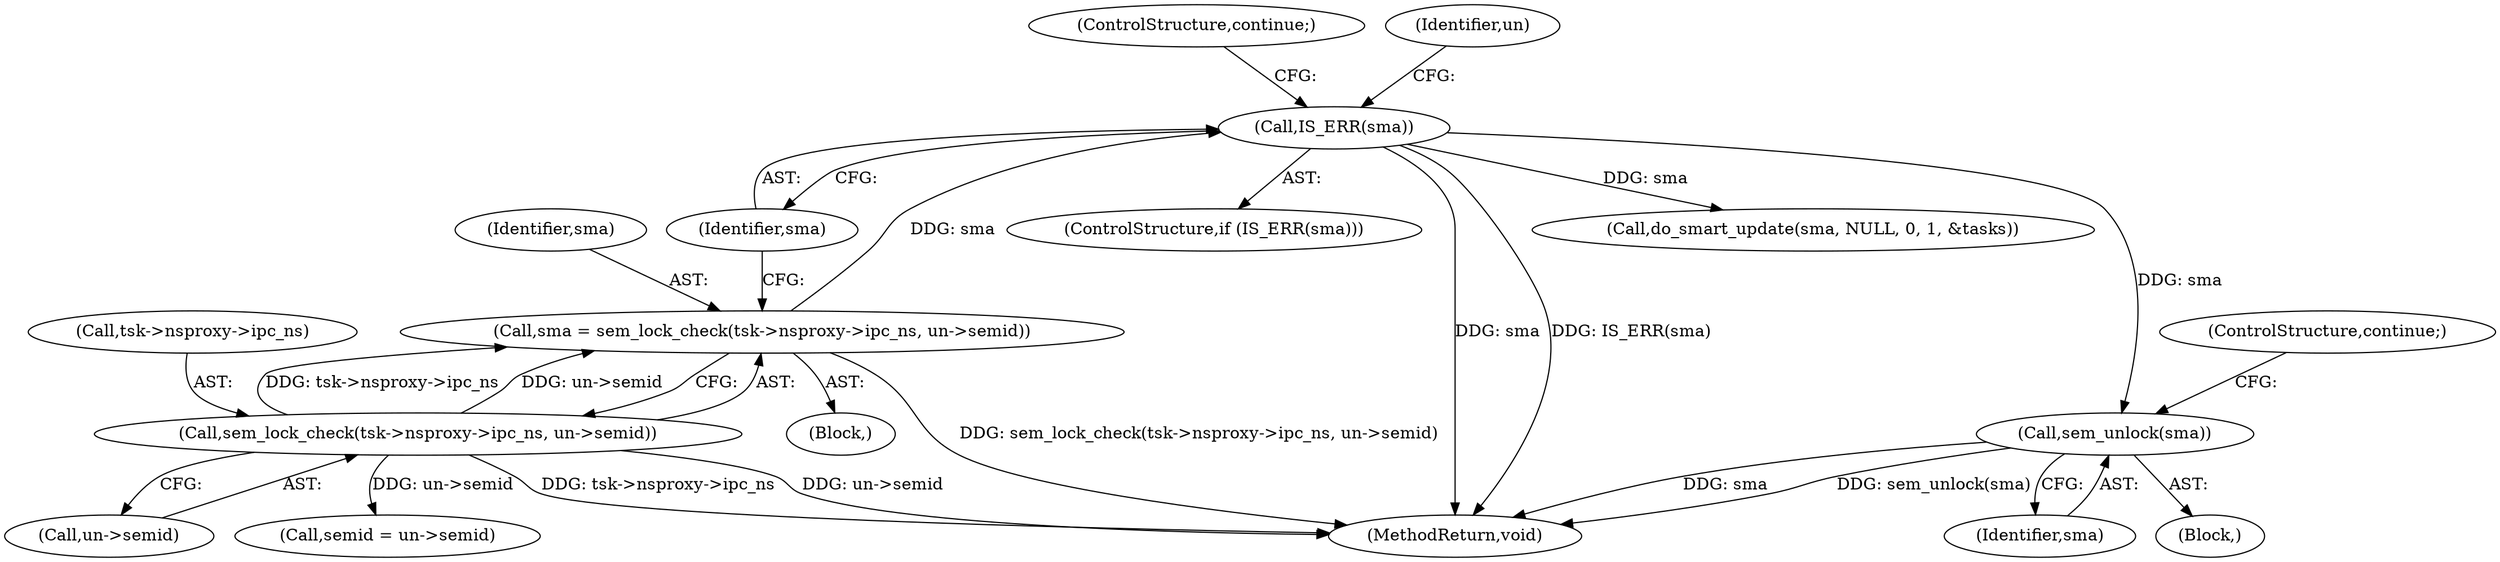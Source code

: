digraph "1_linux_6062a8dc0517bce23e3c2f7d2fea5e22411269a3_1@pointer" {
"1000196" [label="(Call,sem_unlock(sma))"];
"1000183" [label="(Call,IS_ERR(sma))"];
"1000171" [label="(Call,sma = sem_lock_check(tsk->nsproxy->ipc_ns, un->semid))"];
"1000173" [label="(Call,sem_lock_check(tsk->nsproxy->ipc_ns, un->semid))"];
"1000184" [label="(Identifier,sma)"];
"1000185" [label="(ControlStructure,continue;)"];
"1000183" [label="(Call,IS_ERR(sma))"];
"1000182" [label="(ControlStructure,if (IS_ERR(sma)))"];
"1000179" [label="(Call,un->semid)"];
"1000173" [label="(Call,sem_lock_check(tsk->nsproxy->ipc_ns, un->semid))"];
"1000187" [label="(Identifier,un)"];
"1000196" [label="(Call,sem_unlock(sma))"];
"1000171" [label="(Call,sma = sem_lock_check(tsk->nsproxy->ipc_ns, un->semid))"];
"1000195" [label="(Block,)"];
"1000137" [label="(Block,)"];
"1000174" [label="(Call,tsk->nsproxy->ipc_ns)"];
"1000311" [label="(MethodReturn,void)"];
"1000159" [label="(Call,semid = un->semid)"];
"1000198" [label="(ControlStructure,continue;)"];
"1000294" [label="(Call,do_smart_update(sma, NULL, 0, 1, &tasks))"];
"1000172" [label="(Identifier,sma)"];
"1000197" [label="(Identifier,sma)"];
"1000196" -> "1000195"  [label="AST: "];
"1000196" -> "1000197"  [label="CFG: "];
"1000197" -> "1000196"  [label="AST: "];
"1000198" -> "1000196"  [label="CFG: "];
"1000196" -> "1000311"  [label="DDG: sma"];
"1000196" -> "1000311"  [label="DDG: sem_unlock(sma)"];
"1000183" -> "1000196"  [label="DDG: sma"];
"1000183" -> "1000182"  [label="AST: "];
"1000183" -> "1000184"  [label="CFG: "];
"1000184" -> "1000183"  [label="AST: "];
"1000185" -> "1000183"  [label="CFG: "];
"1000187" -> "1000183"  [label="CFG: "];
"1000183" -> "1000311"  [label="DDG: sma"];
"1000183" -> "1000311"  [label="DDG: IS_ERR(sma)"];
"1000171" -> "1000183"  [label="DDG: sma"];
"1000183" -> "1000294"  [label="DDG: sma"];
"1000171" -> "1000137"  [label="AST: "];
"1000171" -> "1000173"  [label="CFG: "];
"1000172" -> "1000171"  [label="AST: "];
"1000173" -> "1000171"  [label="AST: "];
"1000184" -> "1000171"  [label="CFG: "];
"1000171" -> "1000311"  [label="DDG: sem_lock_check(tsk->nsproxy->ipc_ns, un->semid)"];
"1000173" -> "1000171"  [label="DDG: tsk->nsproxy->ipc_ns"];
"1000173" -> "1000171"  [label="DDG: un->semid"];
"1000173" -> "1000179"  [label="CFG: "];
"1000174" -> "1000173"  [label="AST: "];
"1000179" -> "1000173"  [label="AST: "];
"1000173" -> "1000311"  [label="DDG: tsk->nsproxy->ipc_ns"];
"1000173" -> "1000311"  [label="DDG: un->semid"];
"1000173" -> "1000159"  [label="DDG: un->semid"];
}
